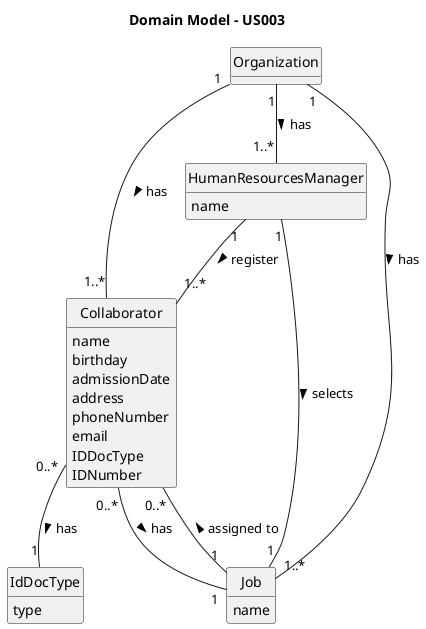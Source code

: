 @startuml
skinparam monochrome true
skinparam packageStyle rectangle
skinparam shadowing false

skinparam classAttributeIconSize 0

hide circle
hide methods

title Domain Model - US003

class Organization {
}

class Collaborator {
    name
    birthday
    admissionDate
    address
    phoneNumber
    email
    IDDocType
    IDNumber
}

class HumanResourcesManager {
    name
}

class Job {
    name
}

enum IdDocType {
    type
}

Organization "1" -- "1..*" HumanResourcesManager : has >
Organization "1" -- "1..*" Collaborator : has >
Organization "1" -- "1..*" Job : has >
HumanResourcesManager "1" -- "1" Job : selects  >
Job "1" -- "0..*" Collaborator : assigned to >
HumanResourcesManager "1" -- "1..*" Collaborator : register >
Collaborator "0..*" -- "1" Job : has >
Collaborator "0..*" -- "1" IdDocType : has >

@enduml
